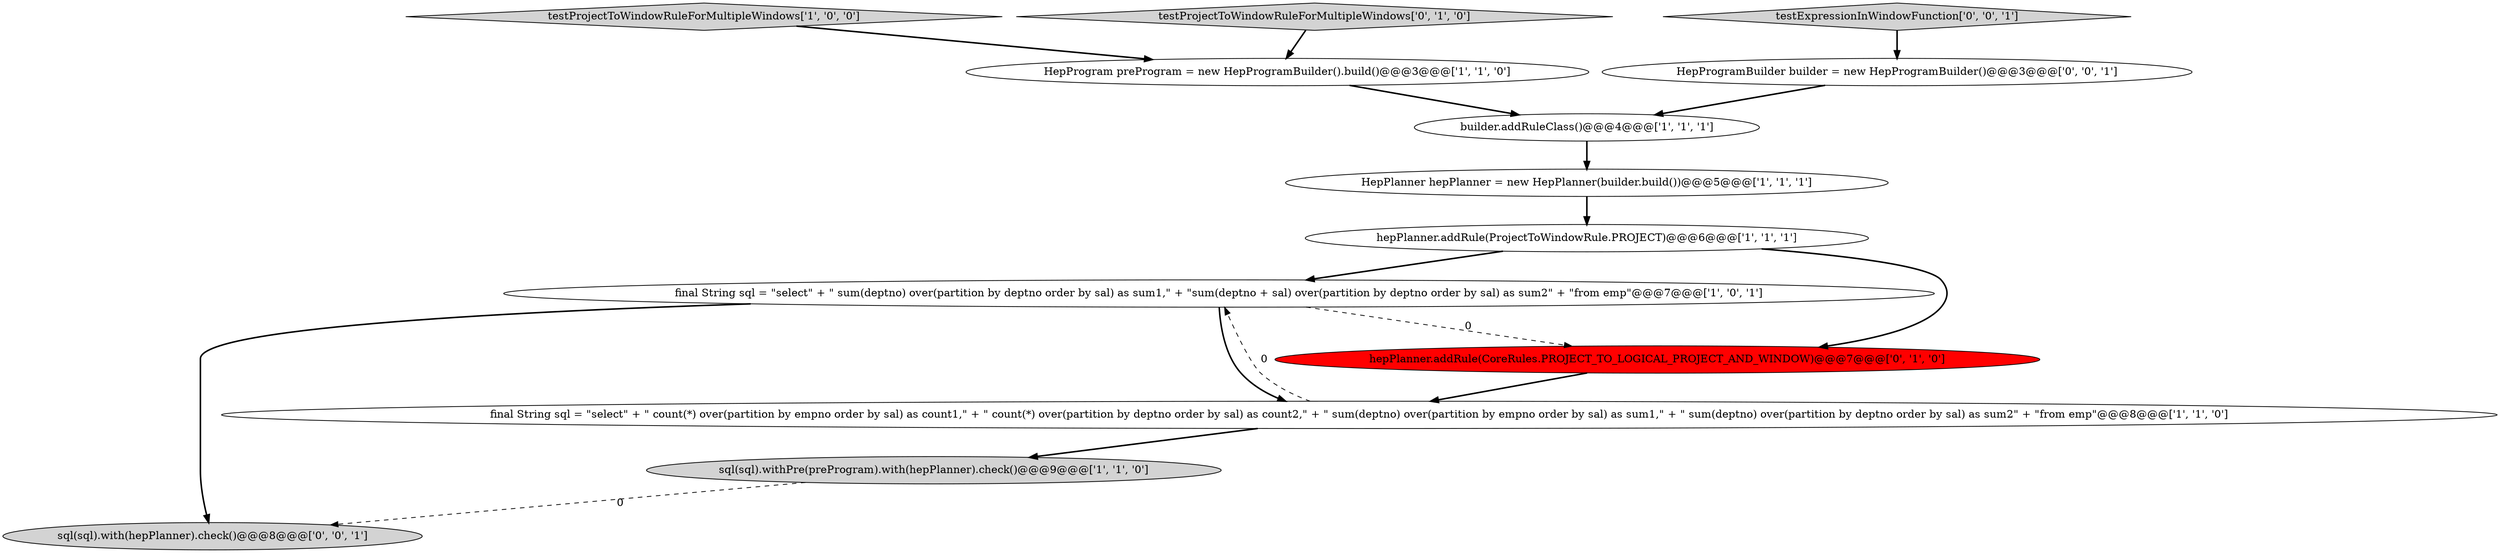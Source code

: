 digraph {
0 [style = filled, label = "hepPlanner.addRule(ProjectToWindowRule.PROJECT)@@@6@@@['1', '1', '1']", fillcolor = white, shape = ellipse image = "AAA0AAABBB1BBB"];
3 [style = filled, label = "final String sql = \"select\" + \" sum(deptno) over(partition by deptno order by sal) as sum1,\" + \"sum(deptno + sal) over(partition by deptno order by sal) as sum2\" + \"from emp\"@@@7@@@['1', '0', '1']", fillcolor = white, shape = ellipse image = "AAA0AAABBB1BBB"];
12 [style = filled, label = "sql(sql).with(hepPlanner).check()@@@8@@@['0', '0', '1']", fillcolor = lightgray, shape = ellipse image = "AAA0AAABBB3BBB"];
6 [style = filled, label = "HepProgram preProgram = new HepProgramBuilder().build()@@@3@@@['1', '1', '0']", fillcolor = white, shape = ellipse image = "AAA0AAABBB1BBB"];
7 [style = filled, label = "final String sql = \"select\" + \" count(*) over(partition by empno order by sal) as count1,\" + \" count(*) over(partition by deptno order by sal) as count2,\" + \" sum(deptno) over(partition by empno order by sal) as sum1,\" + \" sum(deptno) over(partition by deptno order by sal) as sum2\" + \"from emp\"@@@8@@@['1', '1', '0']", fillcolor = white, shape = ellipse image = "AAA0AAABBB1BBB"];
4 [style = filled, label = "testProjectToWindowRuleForMultipleWindows['1', '0', '0']", fillcolor = lightgray, shape = diamond image = "AAA0AAABBB1BBB"];
8 [style = filled, label = "testProjectToWindowRuleForMultipleWindows['0', '1', '0']", fillcolor = lightgray, shape = diamond image = "AAA0AAABBB2BBB"];
11 [style = filled, label = "testExpressionInWindowFunction['0', '0', '1']", fillcolor = lightgray, shape = diamond image = "AAA0AAABBB3BBB"];
10 [style = filled, label = "HepProgramBuilder builder = new HepProgramBuilder()@@@3@@@['0', '0', '1']", fillcolor = white, shape = ellipse image = "AAA0AAABBB3BBB"];
9 [style = filled, label = "hepPlanner.addRule(CoreRules.PROJECT_TO_LOGICAL_PROJECT_AND_WINDOW)@@@7@@@['0', '1', '0']", fillcolor = red, shape = ellipse image = "AAA1AAABBB2BBB"];
1 [style = filled, label = "builder.addRuleClass()@@@4@@@['1', '1', '1']", fillcolor = white, shape = ellipse image = "AAA0AAABBB1BBB"];
2 [style = filled, label = "HepPlanner hepPlanner = new HepPlanner(builder.build())@@@5@@@['1', '1', '1']", fillcolor = white, shape = ellipse image = "AAA0AAABBB1BBB"];
5 [style = filled, label = "sql(sql).withPre(preProgram).with(hepPlanner).check()@@@9@@@['1', '1', '0']", fillcolor = lightgray, shape = ellipse image = "AAA0AAABBB1BBB"];
0->3 [style = bold, label=""];
6->1 [style = bold, label=""];
7->3 [style = dashed, label="0"];
1->2 [style = bold, label=""];
2->0 [style = bold, label=""];
7->5 [style = bold, label=""];
0->9 [style = bold, label=""];
8->6 [style = bold, label=""];
5->12 [style = dashed, label="0"];
3->12 [style = bold, label=""];
3->7 [style = bold, label=""];
9->7 [style = bold, label=""];
10->1 [style = bold, label=""];
4->6 [style = bold, label=""];
11->10 [style = bold, label=""];
3->9 [style = dashed, label="0"];
}
